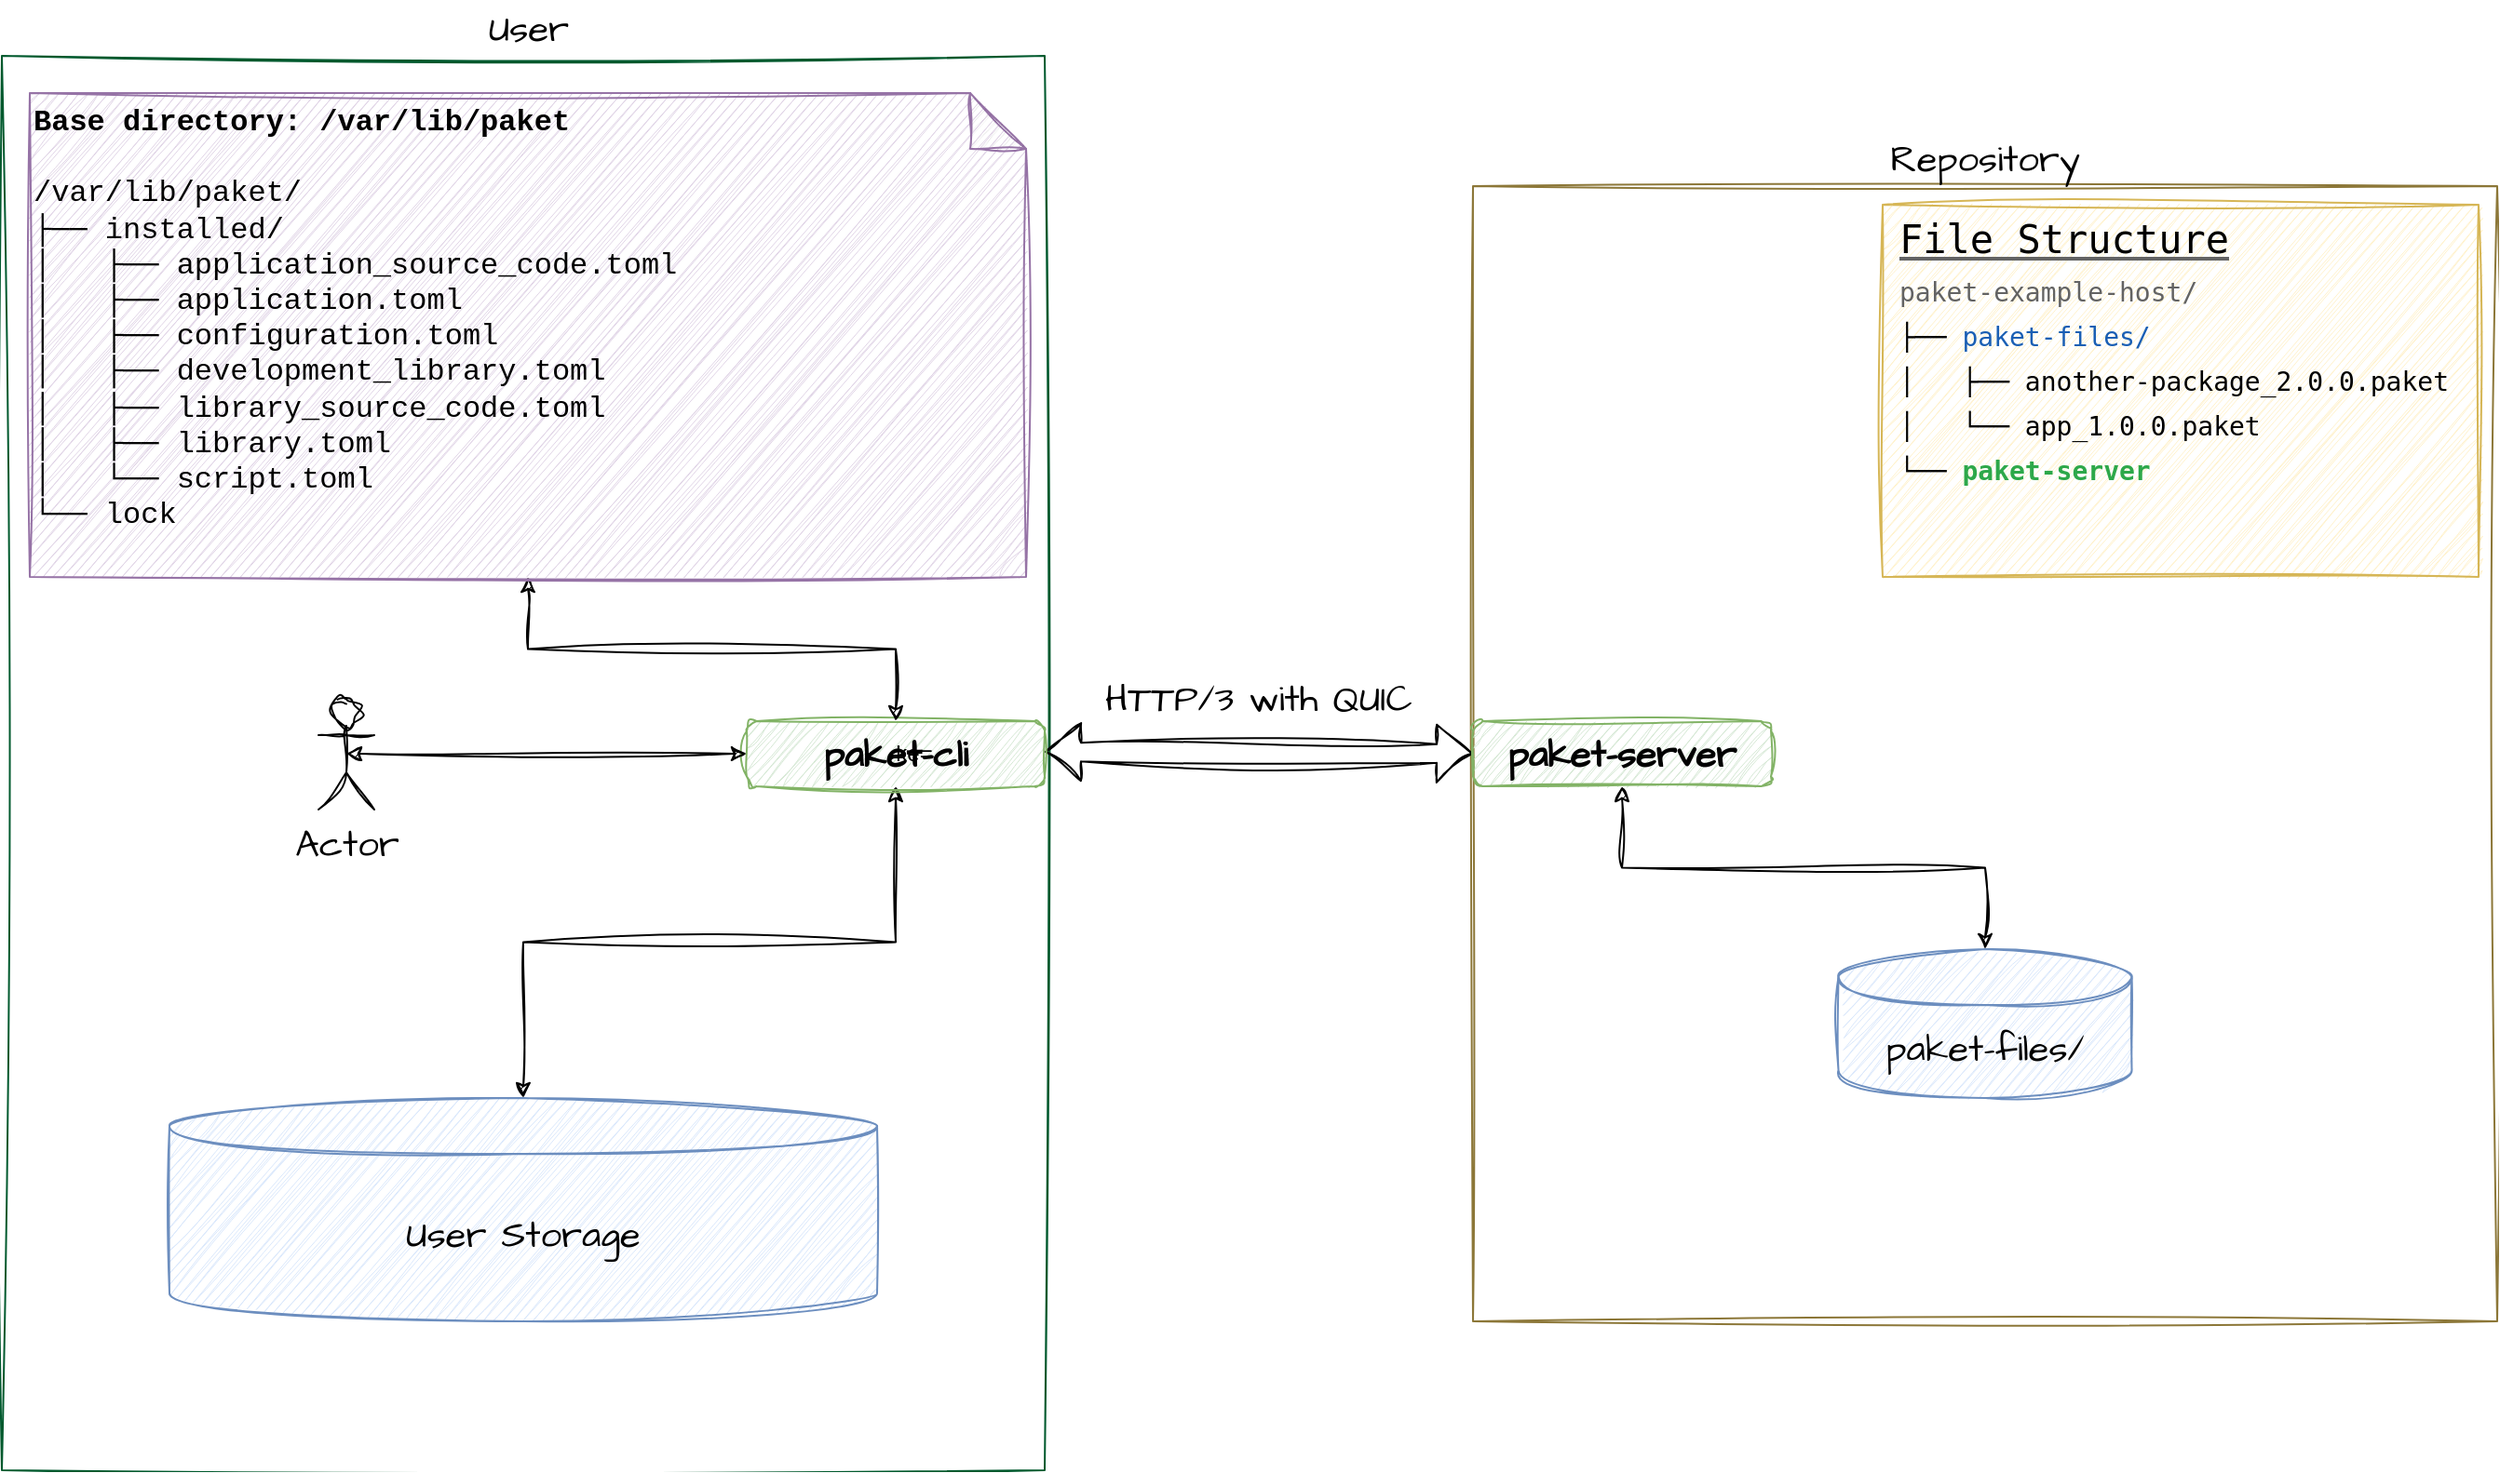 <mxfile version="22.0.5" type="device">
  <diagram name="Page-1" id="BYfRRvmNnbikUDb4XGmU">
    <mxGraphModel dx="2924" dy="1118" grid="1" gridSize="10" guides="1" tooltips="1" connect="1" arrows="1" fold="1" page="1" pageScale="1" pageWidth="850" pageHeight="1100" math="0" shadow="0">
      <root>
        <mxCell id="0" />
        <mxCell id="1" parent="0" />
        <mxCell id="-R0mdOg1v83Fvph0Vuq2-1" value="" style="rounded=0;whiteSpace=wrap;html=1;sketch=1;hachureGap=4;jiggle=2;curveFitting=1;fontFamily=Architects Daughter;fontSource=https%3A%2F%2Ffonts.googleapis.com%2Fcss%3Ffamily%3DArchitects%2BDaughter;fontSize=20;fillStyle=solid;strokeColor=#00592D;" parent="1" vertex="1">
          <mxGeometry x="-290" y="200" width="560" height="760" as="geometry" />
        </mxCell>
        <mxCell id="-R0mdOg1v83Fvph0Vuq2-2" value="User" style="text;html=1;strokeColor=none;fillColor=none;align=center;verticalAlign=middle;whiteSpace=wrap;rounded=0;fontSize=20;fontFamily=Architects Daughter;" parent="1" vertex="1">
          <mxGeometry x="-77.5" y="170" width="140" height="30" as="geometry" />
        </mxCell>
        <mxCell id="-R0mdOg1v83Fvph0Vuq2-3" value="" style="rounded=0;whiteSpace=wrap;html=1;sketch=1;hachureGap=4;jiggle=2;curveFitting=1;fontFamily=Architects Daughter;fontSource=https%3A%2F%2Ffonts.googleapis.com%2Fcss%3Ffamily%3DArchitects%2BDaughter;fontSize=20;strokeColor=#8C7738;" parent="1" vertex="1">
          <mxGeometry x="500" y="270" width="550" height="610" as="geometry" />
        </mxCell>
        <mxCell id="-R0mdOg1v83Fvph0Vuq2-4" value="Repository" style="text;html=1;strokeColor=none;fillColor=none;align=center;verticalAlign=middle;whiteSpace=wrap;rounded=0;fontSize=20;fontFamily=Architects Daughter;" parent="1" vertex="1">
          <mxGeometry x="705" y="240" width="140" height="30" as="geometry" />
        </mxCell>
        <mxCell id="-R0mdOg1v83Fvph0Vuq2-7" value="" style="shape=flexArrow;endArrow=classic;startArrow=classic;html=1;rounded=0;sketch=1;hachureGap=4;jiggle=2;curveFitting=1;fontFamily=Architects Daughter;fontSource=https%3A%2F%2Ffonts.googleapis.com%2Fcss%3Ffamily%3DArchitects%2BDaughter;fontSize=16;exitX=1;exitY=0.5;exitDx=0;exitDy=0;entryX=0;entryY=0.5;entryDx=0;entryDy=0;" parent="1" edge="1" target="-R0mdOg1v83Fvph0Vuq2-12">
          <mxGeometry width="100" height="100" relative="1" as="geometry">
            <mxPoint x="270" y="574" as="sourcePoint" />
            <mxPoint x="470" y="574" as="targetPoint" />
          </mxGeometry>
        </mxCell>
        <mxCell id="-R0mdOg1v83Fvph0Vuq2-8" value="HTTP/3 with QUIC" style="text;html=1;strokeColor=none;fillColor=none;align=center;verticalAlign=middle;whiteSpace=wrap;rounded=0;fontSize=20;fontFamily=Architects Daughter;" parent="1" vertex="1">
          <mxGeometry x="290" y="530" width="190" height="30" as="geometry" />
        </mxCell>
        <mxCell id="-R0mdOg1v83Fvph0Vuq2-13" style="edgeStyle=orthogonalEdgeStyle;rounded=0;sketch=1;hachureGap=4;jiggle=2;curveFitting=1;orthogonalLoop=1;jettySize=auto;html=1;exitX=0.5;exitY=0;exitDx=0;exitDy=0;exitPerimeter=0;entryX=0.5;entryY=1;entryDx=0;entryDy=0;fontFamily=Architects Daughter;fontSource=https%3A%2F%2Ffonts.googleapis.com%2Fcss%3Ffamily%3DArchitects%2BDaughter;fontSize=16;startArrow=classic;startFill=1;" parent="1" source="-R0mdOg1v83Fvph0Vuq2-9" target="-R0mdOg1v83Fvph0Vuq2-12" edge="1">
          <mxGeometry relative="1" as="geometry" />
        </mxCell>
        <mxCell id="-R0mdOg1v83Fvph0Vuq2-9" value="paket-files/" style="shape=cylinder3;whiteSpace=wrap;html=1;boundedLbl=1;backgroundOutline=1;size=15;sketch=1;hachureGap=4;jiggle=2;curveFitting=1;fontFamily=Architects Daughter;fontSource=https%3A%2F%2Ffonts.googleapis.com%2Fcss%3Ffamily%3DArchitects%2BDaughter;fontSize=20;fillColor=#dae8fc;strokeColor=#6c8ebf;" parent="1" vertex="1">
          <mxGeometry x="696.25" y="680" width="157.5" height="80" as="geometry" />
        </mxCell>
        <mxCell id="-R0mdOg1v83Fvph0Vuq2-10" value="&lt;font style=&quot;font-size: 21px;&quot; data-font-src=&quot;https://fonts.googleapis.com/css?family=Monospace&quot; face=&quot;Monospace&quot;&gt;&lt;font style=&quot;font-size: 21px;&quot; color=&quot;#636363&quot;&gt;&lt;u&gt;&lt;font style=&quot;font-size: 21px;&quot; color=&quot;#000000&quot;&gt;File Structure&lt;/font&gt;&lt;/u&gt;&lt;font style=&quot;font-size: 21px;&quot;&gt;&lt;br&gt;&lt;/font&gt;&lt;/font&gt;&lt;/font&gt;&lt;div style=&quot;font-size: 21px;&quot;&gt;&lt;font style=&quot;font-size: 21px;&quot; data-font-src=&quot;https://fonts.googleapis.com/css?family=Monospace&quot; size=&quot;1&quot; face=&quot;Monospace&quot;&gt;&lt;font style=&quot;font-size: 14px;&quot; color=&quot;#636363&quot;&gt;paket-example-host/&lt;/font&gt;&lt;/font&gt;&lt;font style=&quot;font-size: 14px;&quot; data-font-src=&quot;https://fonts.googleapis.com/css?family=Monospace&quot; face=&quot;Monospace&quot;&gt;&lt;/font&gt;&lt;/div&gt;&lt;div&gt;&lt;font style=&quot;font-size: 14px;&quot; data-font-src=&quot;https://fonts.googleapis.com/css?family=Monospace&quot; face=&quot;Monospace&quot;&gt;├── &lt;font color=&quot;#1a5fb4&quot;&gt;paket-files/&lt;/font&gt;&lt;/font&gt;&lt;/div&gt;&lt;font style=&quot;font-size: 14px;&quot; data-font-src=&quot;https://fonts.googleapis.com/css?family=Monospace&quot; face=&quot;Monospace&quot;&gt;│&amp;nbsp;&amp;nbsp; ├── another-package_2.0.0.paket&lt;br&gt;│&amp;nbsp;&amp;nbsp; └── app_1.0.0.paket&lt;br&gt;└── &lt;b&gt;&lt;font color=&quot;#2DA84A&quot;&gt;paket-server&lt;/font&gt;&lt;/b&gt;&lt;/font&gt;" style="text;html=1;align=left;verticalAlign=top;whiteSpace=wrap;rounded=0;fontSize=20;fontFamily=Courier New;fillColor=#fff2cc;strokeColor=#d6b656;sketch=1;curveFitting=1;jiggle=2;perimeterSpacing=0;glass=0;spacingLeft=7;spacingBottom=2;" parent="1" vertex="1">
          <mxGeometry x="720" y="280" width="320" height="200" as="geometry" />
        </mxCell>
        <mxCell id="-R0mdOg1v83Fvph0Vuq2-12" value="paket-server" style="rounded=1;whiteSpace=wrap;html=1;sketch=1;hachureGap=4;jiggle=2;curveFitting=1;fontFamily=Architects Daughter;fontSource=https%3A%2F%2Ffonts.googleapis.com%2Fcss%3Ffamily%3DArchitects%2BDaughter;fontSize=20;fillColor=#d5e8d4;strokeColor=#82b366;fontStyle=1" parent="1" vertex="1">
          <mxGeometry x="500" y="557.5" width="160" height="35" as="geometry" />
        </mxCell>
        <mxCell id="-R0mdOg1v83Fvph0Vuq2-22" style="edgeStyle=orthogonalEdgeStyle;rounded=0;sketch=1;hachureGap=4;jiggle=2;curveFitting=1;orthogonalLoop=1;jettySize=auto;html=1;exitX=0.5;exitY=1;exitDx=0;exitDy=0;entryX=0.5;entryY=0;entryDx=0;entryDy=0;entryPerimeter=0;fontFamily=Architects Daughter;fontSource=https%3A%2F%2Ffonts.googleapis.com%2Fcss%3Ffamily%3DArchitects%2BDaughter;fontSize=16;startArrow=classic;startFill=1;" parent="1" source="-R0mdOg1v83Fvph0Vuq2-20" target="-R0mdOg1v83Fvph0Vuq2-21" edge="1">
          <mxGeometry relative="1" as="geometry" />
        </mxCell>
        <mxCell id="-R0mdOg1v83Fvph0Vuq2-20" value="paket-cli" style="rounded=1;whiteSpace=wrap;html=1;sketch=1;hachureGap=4;jiggle=2;curveFitting=1;fontFamily=Architects Daughter;fontSource=https%3A%2F%2Ffonts.googleapis.com%2Fcss%3Ffamily%3DArchitects%2BDaughter;fontSize=20;fillColor=#d5e8d4;strokeColor=#82b366;fontStyle=1" parent="1" vertex="1">
          <mxGeometry x="110" y="557.5" width="160" height="35" as="geometry" />
        </mxCell>
        <mxCell id="-R0mdOg1v83Fvph0Vuq2-21" value="User Storage" style="shape=cylinder3;whiteSpace=wrap;html=1;boundedLbl=1;backgroundOutline=1;size=15;sketch=1;hachureGap=4;jiggle=2;curveFitting=1;fontFamily=Architects Daughter;fontSource=https%3A%2F%2Ffonts.googleapis.com%2Fcss%3Ffamily%3DArchitects%2BDaughter;fontSize=20;fillColor=#dae8fc;strokeColor=#6c8ebf;" parent="1" vertex="1">
          <mxGeometry x="-200" y="760" width="380" height="120" as="geometry" />
        </mxCell>
        <mxCell id="-R0mdOg1v83Fvph0Vuq2-25" style="edgeStyle=orthogonalEdgeStyle;rounded=0;sketch=1;hachureGap=4;jiggle=2;curveFitting=1;orthogonalLoop=1;jettySize=auto;html=1;exitX=0.5;exitY=0.5;exitDx=0;exitDy=0;exitPerimeter=0;entryX=0;entryY=0.5;entryDx=0;entryDy=0;fontFamily=Architects Daughter;fontSource=https%3A%2F%2Ffonts.googleapis.com%2Fcss%3Ffamily%3DArchitects%2BDaughter;fontSize=16;startArrow=classic;startFill=1;" parent="1" source="-R0mdOg1v83Fvph0Vuq2-23" target="-R0mdOg1v83Fvph0Vuq2-20" edge="1">
          <mxGeometry relative="1" as="geometry" />
        </mxCell>
        <mxCell id="-R0mdOg1v83Fvph0Vuq2-23" value="Actor" style="shape=umlActor;verticalLabelPosition=bottom;verticalAlign=top;html=1;outlineConnect=0;sketch=1;hachureGap=4;jiggle=2;curveFitting=1;fontFamily=Architects Daughter;fontSource=https%3A%2F%2Ffonts.googleapis.com%2Fcss%3Ffamily%3DArchitects%2BDaughter;fontSize=20;" parent="1" vertex="1">
          <mxGeometry x="-120" y="545" width="30" height="60" as="geometry" />
        </mxCell>
        <mxCell id="-R0mdOg1v83Fvph0Vuq2-27" style="edgeStyle=orthogonalEdgeStyle;rounded=0;sketch=1;hachureGap=4;jiggle=2;curveFitting=1;orthogonalLoop=1;jettySize=auto;html=1;exitX=0.5;exitY=1;exitDx=0;exitDy=0;exitPerimeter=0;entryX=0.5;entryY=0;entryDx=0;entryDy=0;fontFamily=Architects Daughter;fontSource=https%3A%2F%2Ffonts.googleapis.com%2Fcss%3Ffamily%3DArchitects%2BDaughter;fontSize=16;startArrow=classic;startFill=1;" parent="1" source="-R0mdOg1v83Fvph0Vuq2-26" target="-R0mdOg1v83Fvph0Vuq2-20" edge="1">
          <mxGeometry relative="1" as="geometry" />
        </mxCell>
        <mxCell id="-R0mdOg1v83Fvph0Vuq2-26" value="&lt;div style=&quot;font-size: 16px;&quot;&gt;&lt;b&gt;Base directory: /var/lib/paket&lt;/b&gt;&lt;/div&gt;&lt;div style=&quot;font-size: 16px;&quot;&gt;&lt;br&gt;&lt;/div&gt;&lt;div style=&quot;font-size: 16px;&quot;&gt;/var/lib/paket/&lt;/div&gt;&lt;div&gt;├── installed/&lt;/div&gt;&lt;div&gt;│&amp;nbsp; &amp;nbsp;├── application_source_code.toml&lt;/div&gt;&lt;div&gt;│&amp;nbsp; &amp;nbsp;├── application.toml&lt;/div&gt;&lt;div&gt;│&amp;nbsp; &amp;nbsp;├── configuration.toml&lt;/div&gt;&lt;div&gt;│&amp;nbsp; &amp;nbsp;├── development_library.toml&lt;/div&gt;&lt;div&gt;│&amp;nbsp; &amp;nbsp;├── library_source_code.toml&lt;/div&gt;&lt;div&gt;│&amp;nbsp; &amp;nbsp;├── library.toml&lt;/div&gt;&lt;div&gt;│&amp;nbsp; &amp;nbsp;└── script.toml&lt;/div&gt;&lt;div&gt;└── lock&lt;/div&gt;" style="shape=note;whiteSpace=wrap;html=1;backgroundOutline=1;darkOpacity=0.05;sketch=1;hachureGap=4;jiggle=2;curveFitting=1;fontFamily=Courier New;fontSize=16;fillColor=#e1d5e7;strokeColor=#9673a6;align=left;verticalAlign=top;" parent="1" vertex="1">
          <mxGeometry x="-275" y="220" width="535" height="260" as="geometry" />
        </mxCell>
        <mxCell id="JDlsWWXYBMMr7kHy90P5-1" value="ke=" style="text;strokeColor=none;align=center;fillColor=none;html=1;verticalAlign=middle;whiteSpace=wrap;rounded=0;" vertex="1" parent="1">
          <mxGeometry x="170" y="560" width="60" height="30" as="geometry" />
        </mxCell>
      </root>
    </mxGraphModel>
  </diagram>
</mxfile>
